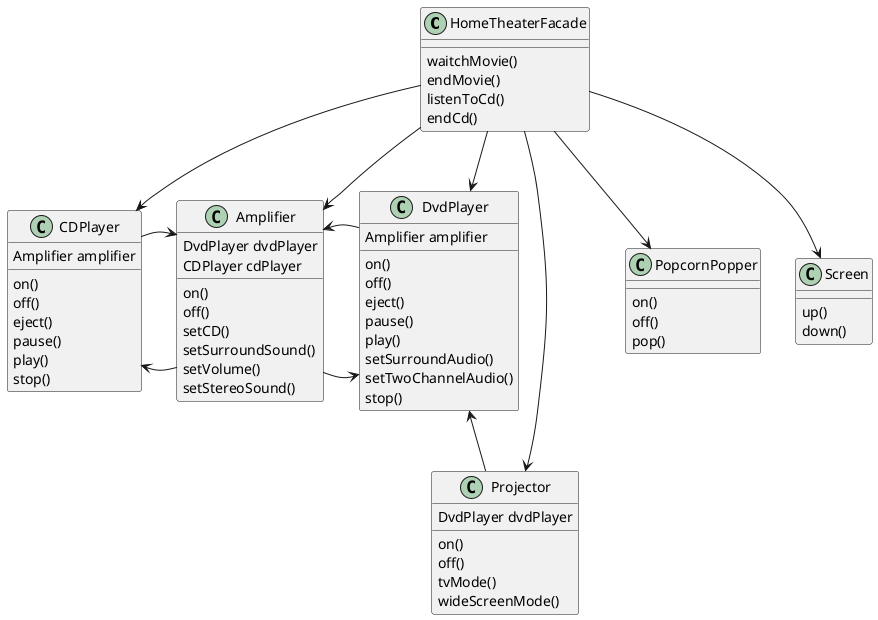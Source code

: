 
@startuml
class HomeTheaterFacade{
    waitchMovie()
    endMovie()
    listenToCd()
    endCd()
}


class Projector{
    DvdPlayer dvdPlayer
    on()
    off()
    tvMode()
    wideScreenMode()
}

class DvdPlayer{
    Amplifier amplifier
    on()
    off()
    eject()
    pause()
    play()
    setSurroundAudio()
    setTwoChannelAudio()
    stop()
}

class PopcornPopper{
    on()
    off()
    pop()
}

class CDPlayer{
    Amplifier amplifier
    on()
    off()
    eject()
    pause()
    play()
    stop()
}

class Amplifier{
    DvdPlayer dvdPlayer
    CDPlayer cdPlayer
    on()
    off()
    setCD()
    setSurroundSound()
    setVolume()
    setStereoSound()
}

class Screen{
    up()
    down()
}


Projector -up-> DvdPlayer
Amplifier -right-> DvdPlayer
DvdPlayer -left-> Amplifier
Amplifier -left-> CDPlayer
CDPlayer -right-> Amplifier

HomeTheaterFacade -down-> Amplifier
HomeTheaterFacade -down-> CDPlayer
HomeTheaterFacade -down-> DvdPlayer
HomeTheaterFacade -down-> PopcornPopper
HomeTheaterFacade -down-> Projector
HomeTheaterFacade -down-> Screen

@enduml